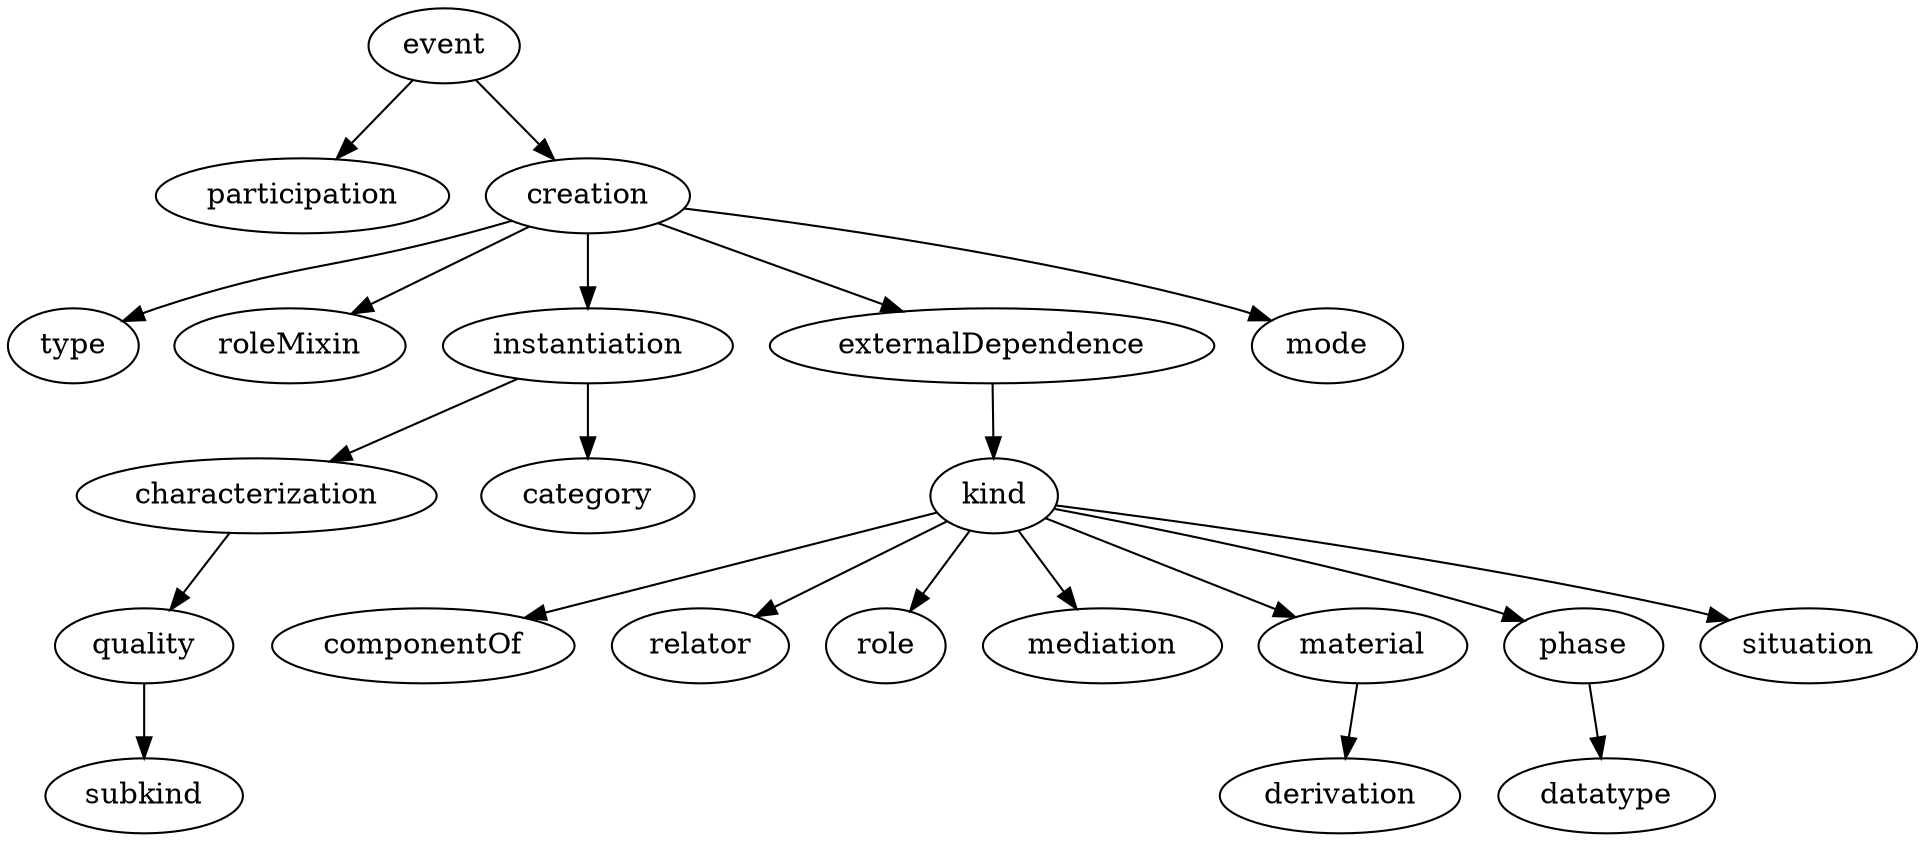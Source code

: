strict digraph {
event;
participation;
creation;
type;
roleMixin;
instantiation;
externalDependence;
mode;
characterization;
category;
kind;
quality;
subkind;
componentOf;
relator;
role;
mediation;
material;
phase;
situation;
derivation;
datatype;
event -> participation;
event -> creation;
creation -> type;
creation -> roleMixin;
creation -> instantiation;
creation -> externalDependence;
creation -> mode;
instantiation -> characterization;
instantiation -> category;
externalDependence -> kind;
characterization -> quality;
kind -> componentOf;
kind -> relator;
kind -> role;
kind -> mediation;
kind -> material;
kind -> phase;
kind -> situation;
quality -> subkind;
material -> derivation;
phase -> datatype;
}
